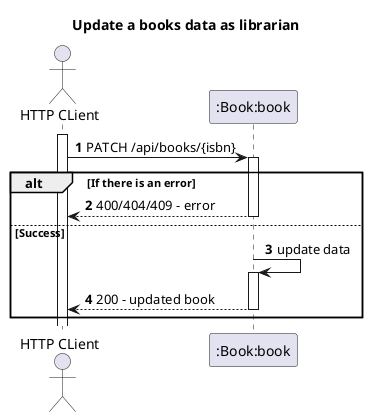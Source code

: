 @startuml
'https://plantuml.com/sequence-diagram
autoactivate on
autonumber

title Update a books data as librarian

actor "HTTP CLient" as User
participant ":Book:book" as Rest


activate User

User -> Rest: PATCH /api/books/{isbn}
alt If there is an error
    Rest --> User: 400/404/409 - error
else Success
    Rest -> Rest: update data
    Rest --> User: 200 - updated book
end


@enduml
